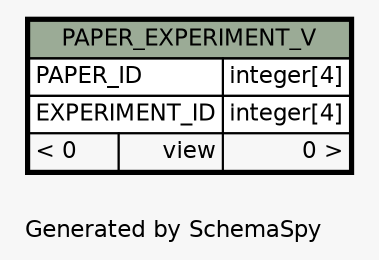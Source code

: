 // dot 2.38.0 on Windows 10 10.0
// SchemaSpy rev Unknown
digraph "oneDegreeRelationshipsDiagram" {
  graph [
    rankdir="RL"
    bgcolor="#f7f7f7"
    label="\nGenerated by SchemaSpy"
    labeljust="l"
    nodesep="0.18"
    ranksep="0.46"
    fontname="Helvetica"
    fontsize="11"
  ];
  node [
    fontname="Helvetica"
    fontsize="11"
    shape="plaintext"
  ];
  edge [
    arrowsize="0.8"
  ];
  "PAPER_EXPERIMENT_V" [
    label=<
    <TABLE BORDER="2" CELLBORDER="1" CELLSPACING="0" BGCOLOR="#ffffff">
      <TR><TD COLSPAN="3" BGCOLOR="#9bab96" ALIGN="CENTER">PAPER_EXPERIMENT_V</TD></TR>
      <TR><TD PORT="PAPER_ID" COLSPAN="2" ALIGN="LEFT">PAPER_ID</TD><TD PORT="PAPER_ID.type" ALIGN="LEFT">integer[4]</TD></TR>
      <TR><TD PORT="EXPERIMENT_ID" COLSPAN="2" ALIGN="LEFT">EXPERIMENT_ID</TD><TD PORT="EXPERIMENT_ID.type" ALIGN="LEFT">integer[4]</TD></TR>
      <TR><TD ALIGN="LEFT" BGCOLOR="#f7f7f7">&lt; 0</TD><TD ALIGN="RIGHT" BGCOLOR="#f7f7f7">view</TD><TD ALIGN="RIGHT" BGCOLOR="#f7f7f7">0 &gt;</TD></TR>
    </TABLE>>
    URL="PAPER_EXPERIMENT_V.html"
    tooltip="PAPER_EXPERIMENT_V"
  ];
}
